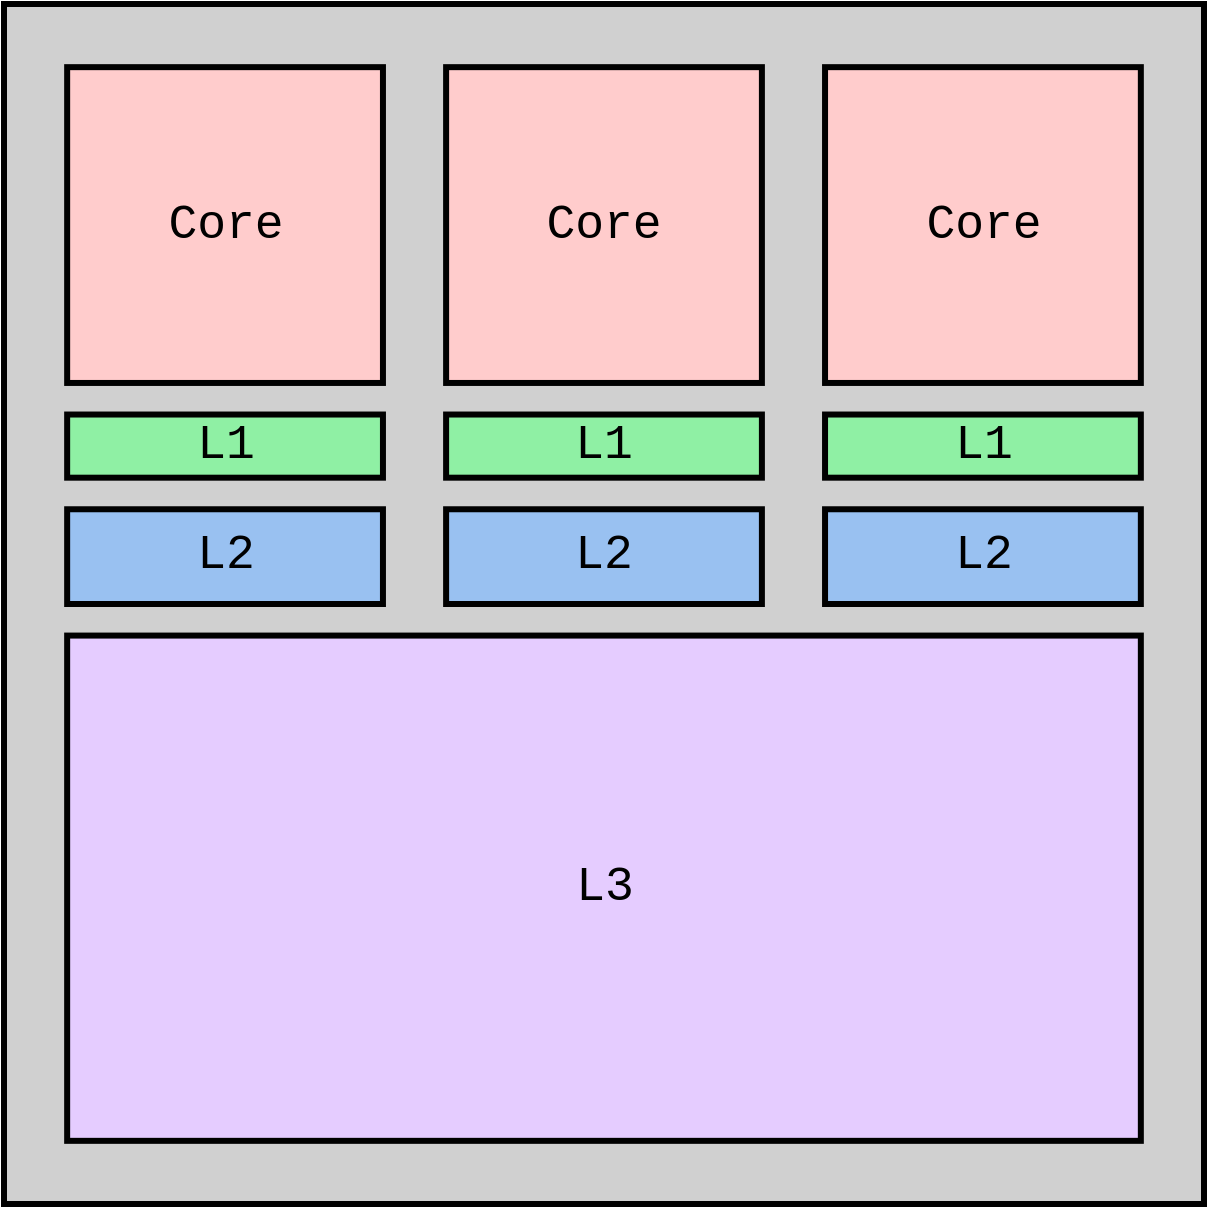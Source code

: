 <mxfile version="24.2.5" type="device">
  <diagram id="bPtiM-cBsUfIetChZ_1X" name="Page-1">
    <mxGraphModel dx="2056" dy="1218" grid="1" gridSize="10" guides="1" tooltips="1" connect="1" arrows="1" fold="1" page="1" pageScale="1" pageWidth="850" pageHeight="1100" math="0" shadow="0">
      <root>
        <mxCell id="0" />
        <mxCell id="1" parent="0" />
        <mxCell id="-cntTJ3TW4yOcXrFvQFZ-1" value="" style="group" vertex="1" connectable="0" parent="1">
          <mxGeometry x="140" y="180" width="600" height="600" as="geometry" />
        </mxCell>
        <mxCell id="VLUZ75N3-F3q_jsqpljg-1" value="" style="rounded=0;whiteSpace=wrap;html=1;strokeWidth=3;fontFamily=Courier New;fontSize=24;fillColor=#D0D0D0;" parent="-cntTJ3TW4yOcXrFvQFZ-1" vertex="1">
          <mxGeometry width="600" height="600" as="geometry" />
        </mxCell>
        <mxCell id="VLUZ75N3-F3q_jsqpljg-2" value="Core" style="rounded=0;whiteSpace=wrap;html=1;strokeWidth=3;fillColor=#FFCCCC;fontFamily=Courier New;fontSize=24;" parent="-cntTJ3TW4yOcXrFvQFZ-1" vertex="1">
          <mxGeometry x="31.579" y="31.579" width="157.895" height="157.895" as="geometry" />
        </mxCell>
        <mxCell id="VLUZ75N3-F3q_jsqpljg-3" value="Core" style="rounded=0;whiteSpace=wrap;html=1;strokeWidth=3;fillColor=#FFCCCC;fontFamily=Courier New;fontSize=24;" parent="-cntTJ3TW4yOcXrFvQFZ-1" vertex="1">
          <mxGeometry x="221.053" y="31.579" width="157.895" height="157.895" as="geometry" />
        </mxCell>
        <mxCell id="VLUZ75N3-F3q_jsqpljg-4" value="Core" style="rounded=0;whiteSpace=wrap;html=1;strokeWidth=3;fillColor=#FFCCCC;fontFamily=Courier New;fontSize=24;" parent="-cntTJ3TW4yOcXrFvQFZ-1" vertex="1">
          <mxGeometry x="410.526" y="31.579" width="157.895" height="157.895" as="geometry" />
        </mxCell>
        <mxCell id="VLUZ75N3-F3q_jsqpljg-5" value="L1" style="rounded=0;whiteSpace=wrap;html=1;strokeWidth=3;fillColor=#8ff0a4;fontFamily=Courier New;fontSize=24;" parent="-cntTJ3TW4yOcXrFvQFZ-1" vertex="1">
          <mxGeometry x="31.579" y="205.263" width="157.895" height="31.579" as="geometry" />
        </mxCell>
        <mxCell id="VLUZ75N3-F3q_jsqpljg-6" value="L1" style="rounded=0;whiteSpace=wrap;html=1;strokeWidth=3;fillColor=#8ff0a4;fontFamily=Courier New;fontSize=24;" parent="-cntTJ3TW4yOcXrFvQFZ-1" vertex="1">
          <mxGeometry x="221.053" y="205.263" width="157.895" height="31.579" as="geometry" />
        </mxCell>
        <mxCell id="VLUZ75N3-F3q_jsqpljg-7" value="L1" style="rounded=0;whiteSpace=wrap;html=1;strokeWidth=3;fillColor=#8ff0a4;fontFamily=Courier New;fontSize=24;" parent="-cntTJ3TW4yOcXrFvQFZ-1" vertex="1">
          <mxGeometry x="410.526" y="205.263" width="157.895" height="31.579" as="geometry" />
        </mxCell>
        <mxCell id="VLUZ75N3-F3q_jsqpljg-8" value="L2" style="rounded=0;whiteSpace=wrap;html=1;strokeWidth=3;fillColor=#99c1f1;fontFamily=Courier New;fontSize=24;" parent="-cntTJ3TW4yOcXrFvQFZ-1" vertex="1">
          <mxGeometry x="31.579" y="252.632" width="157.895" height="47.368" as="geometry" />
        </mxCell>
        <mxCell id="VLUZ75N3-F3q_jsqpljg-9" value="L2" style="rounded=0;whiteSpace=wrap;html=1;strokeWidth=3;fillColor=#99c1f1;fontFamily=Courier New;fontSize=24;" parent="-cntTJ3TW4yOcXrFvQFZ-1" vertex="1">
          <mxGeometry x="221.053" y="252.632" width="157.895" height="47.368" as="geometry" />
        </mxCell>
        <mxCell id="VLUZ75N3-F3q_jsqpljg-10" value="L2" style="rounded=0;whiteSpace=wrap;html=1;strokeWidth=3;fillColor=#99c1f1;fontFamily=Courier New;fontSize=24;" parent="-cntTJ3TW4yOcXrFvQFZ-1" vertex="1">
          <mxGeometry x="410.526" y="252.632" width="157.895" height="47.368" as="geometry" />
        </mxCell>
        <mxCell id="VLUZ75N3-F3q_jsqpljg-11" value="L3" style="rounded=0;whiteSpace=wrap;html=1;strokeWidth=3;fillColor=#E5CCFF;fontFamily=Courier New;fontSize=24;" parent="-cntTJ3TW4yOcXrFvQFZ-1" vertex="1">
          <mxGeometry x="31.579" y="315.789" width="536.842" height="252.632" as="geometry" />
        </mxCell>
      </root>
    </mxGraphModel>
  </diagram>
</mxfile>
